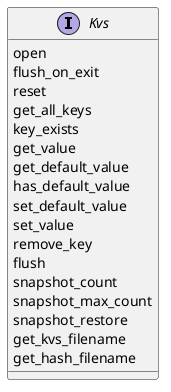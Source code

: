 @startuml

interface Kvs {
    open
    flush_on_exit
    reset
    get_all_keys
    key_exists
    get_value
    get_default_value
    has_default_value
    set_default_value
    set_value
    remove_key
    flush
    snapshot_count
    snapshot_max_count
    snapshot_restore
    get_kvs_filename
    get_hash_filename
}

@enduml
